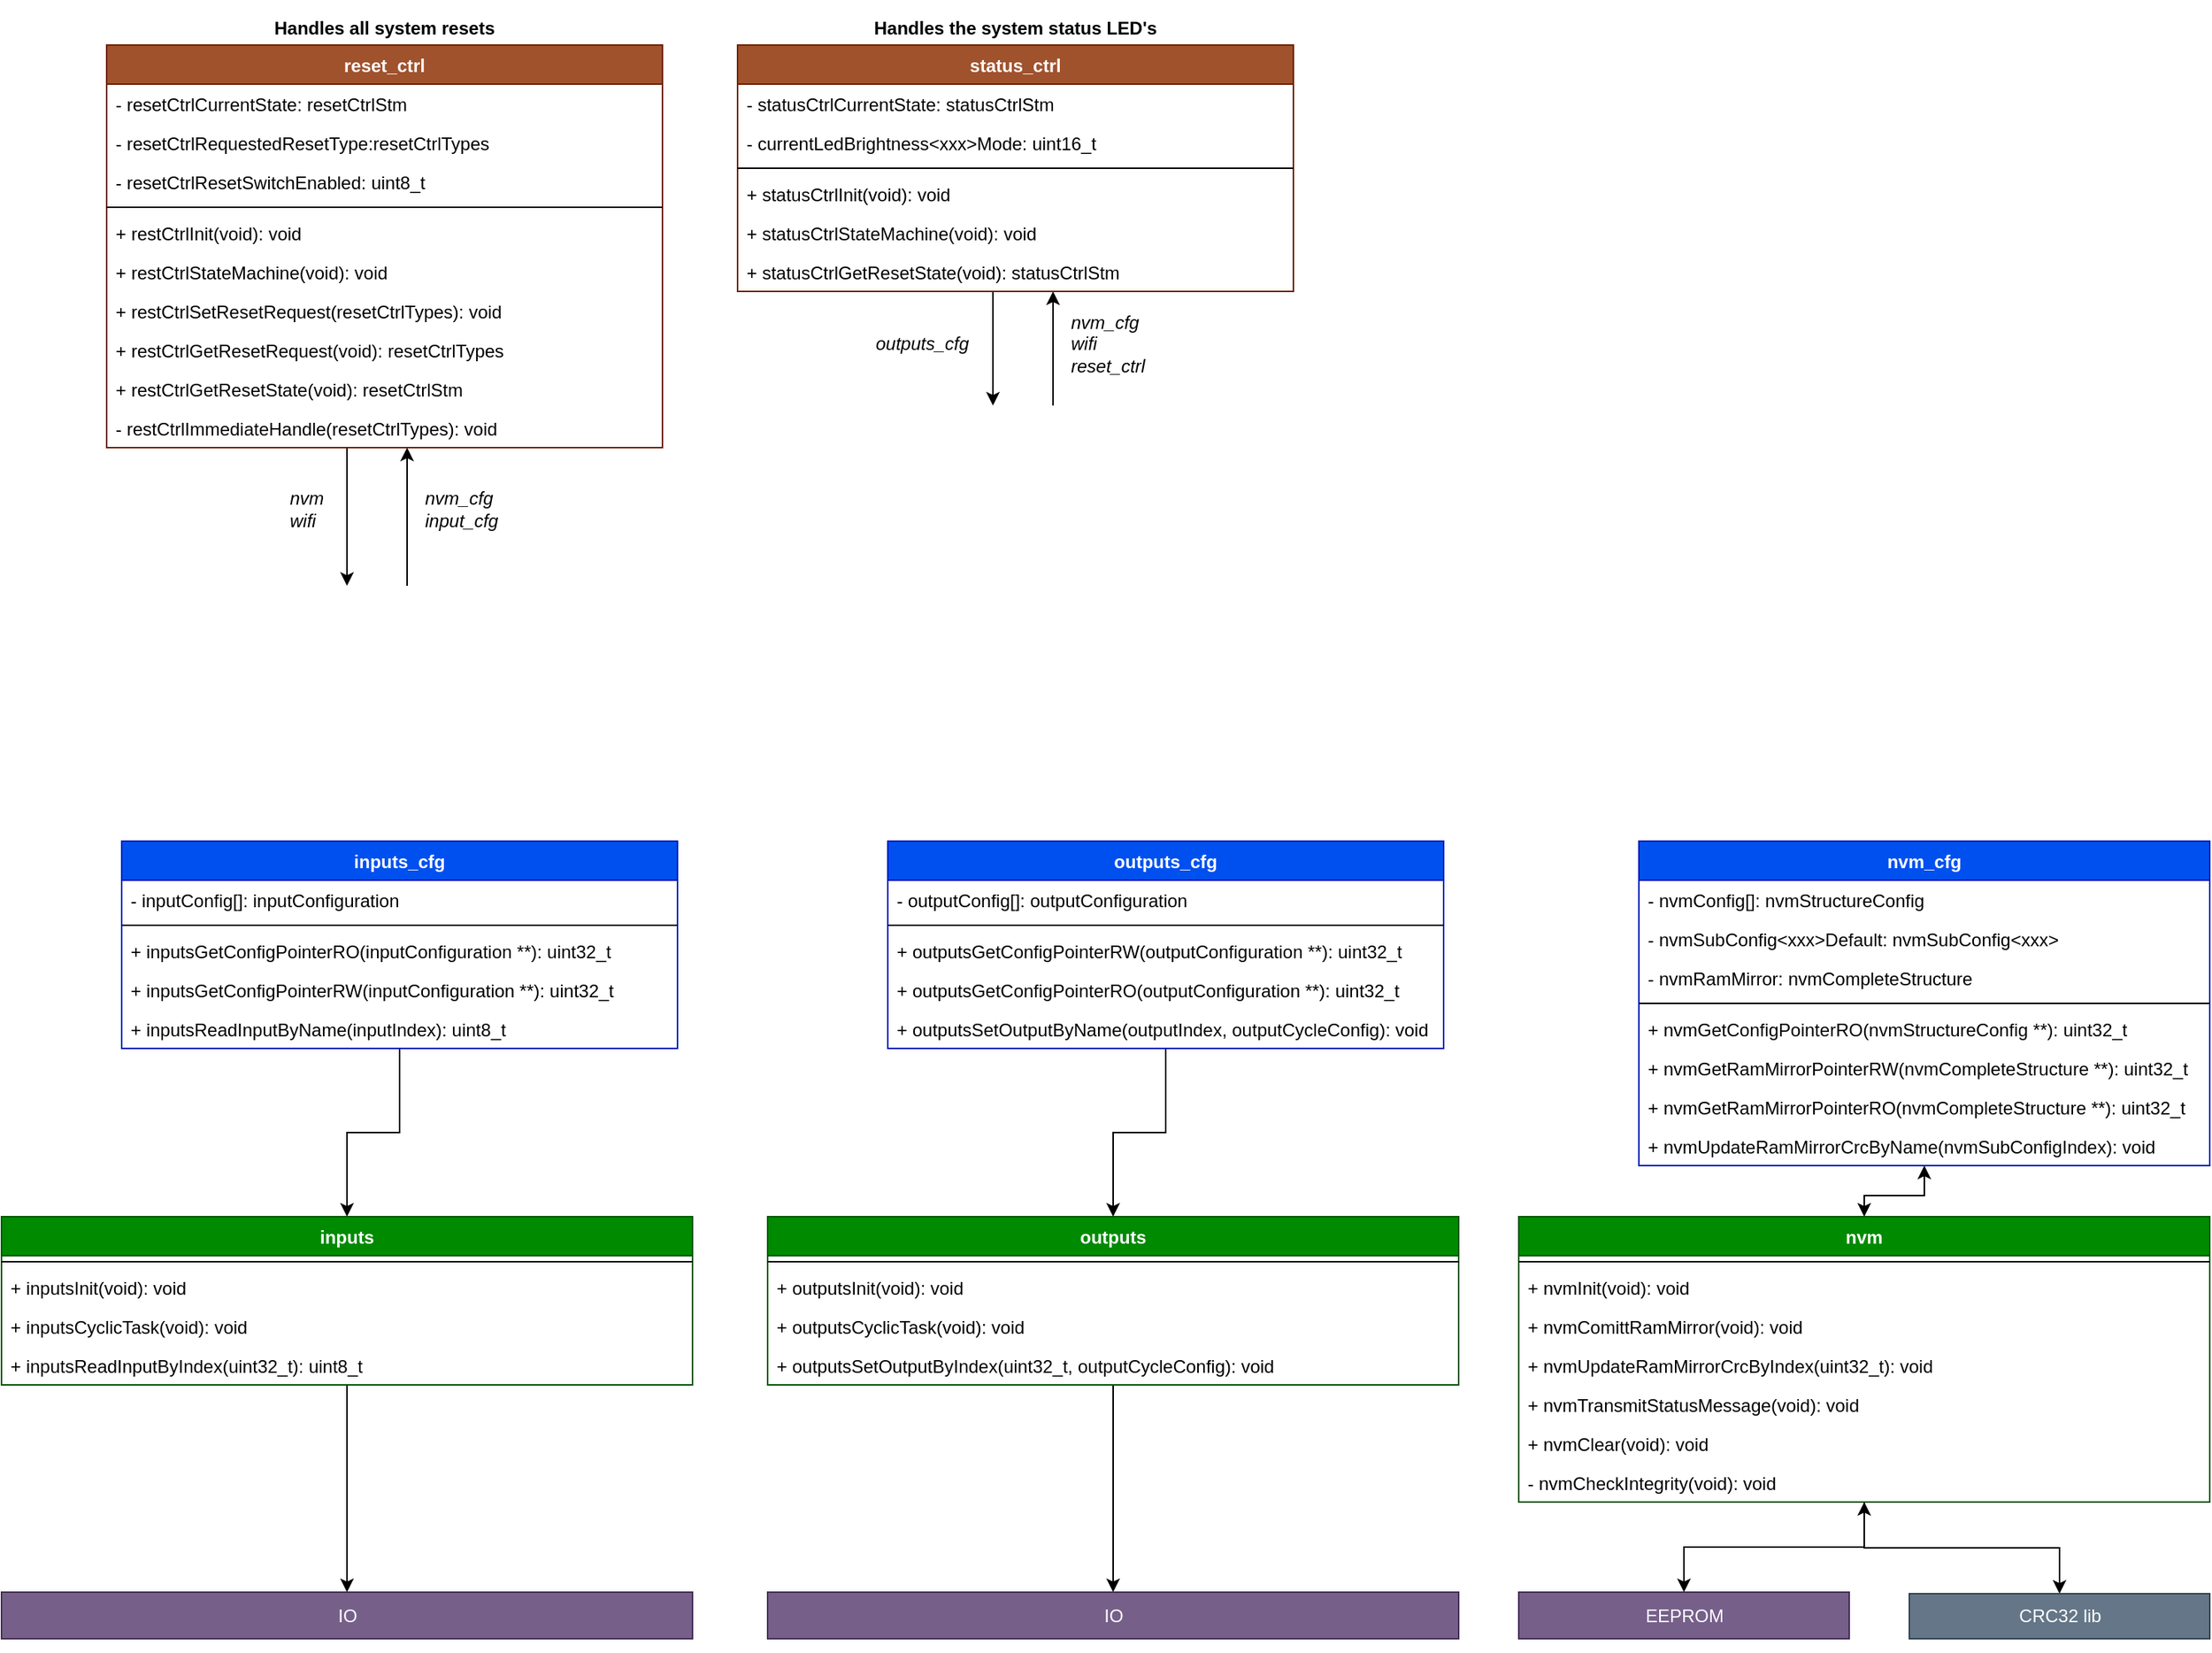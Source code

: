 <mxfile>
    <diagram id="_CVl8sColJwZ4kO43qYV" name="Page-1">
        <mxGraphModel dx="1555" dy="608" grid="1" gridSize="10" guides="1" tooltips="1" connect="1" arrows="1" fold="1" page="1" pageScale="1" pageWidth="1654" pageHeight="1169" math="0" shadow="0">
            <root>
                <mxCell id="0"/>
                <mxCell id="1" parent="0"/>
                <mxCell id="83" style="edgeStyle=orthogonalEdgeStyle;rounded=0;orthogonalLoop=1;jettySize=auto;html=1;startArrow=classic;startFill=1;" parent="1" source="27" target="41" edge="1">
                    <mxGeometry relative="1" as="geometry"/>
                </mxCell>
                <mxCell id="84" style="edgeStyle=orthogonalEdgeStyle;rounded=0;orthogonalLoop=1;jettySize=auto;html=1;startArrow=none;startFill=0;" parent="1" source="27" target="50" edge="1">
                    <mxGeometry relative="1" as="geometry"/>
                </mxCell>
                <mxCell id="27" value="nvm" style="swimlane;fontStyle=1;align=center;verticalAlign=top;childLayout=stackLayout;horizontal=1;startSize=26;horizontalStack=0;resizeParent=1;resizeParentMax=0;resizeLast=0;collapsible=1;marginBottom=0;fillColor=#008a00;strokeColor=#005700;fontColor=#ffffff;" parent="1" vertex="1">
                    <mxGeometry x="1040" y="820" width="460" height="190" as="geometry">
                        <mxRectangle x="120" y="220" width="100" height="26" as="alternateBounds"/>
                    </mxGeometry>
                </mxCell>
                <mxCell id="29" value="" style="line;strokeWidth=1;fillColor=none;align=left;verticalAlign=middle;spacingTop=-1;spacingLeft=3;spacingRight=3;rotatable=0;labelPosition=right;points=[];portConstraint=eastwest;" parent="27" vertex="1">
                    <mxGeometry y="26" width="460" height="8" as="geometry"/>
                </mxCell>
                <object label="+ nvmInit(void): void" id="54">
                    <mxCell style="text;strokeColor=none;fillColor=none;align=left;verticalAlign=top;spacingLeft=4;spacingRight=4;overflow=hidden;rotatable=0;points=[[0,0.5],[1,0.5]];portConstraint=eastwest;" parent="27" vertex="1">
                        <mxGeometry y="34" width="460" height="26" as="geometry"/>
                    </mxCell>
                </object>
                <object label="+ nvmComittRamMirror(void): void" id="53">
                    <mxCell style="text;strokeColor=none;fillColor=none;align=left;verticalAlign=top;spacingLeft=4;spacingRight=4;overflow=hidden;rotatable=0;points=[[0,0.5],[1,0.5]];portConstraint=eastwest;" parent="27" vertex="1">
                        <mxGeometry y="60" width="460" height="26" as="geometry"/>
                    </mxCell>
                </object>
                <object label="+ nvmUpdateRamMirrorCrcByIndex(uint32_t): void" id="30">
                    <mxCell style="text;strokeColor=none;fillColor=none;align=left;verticalAlign=top;spacingLeft=4;spacingRight=4;overflow=hidden;rotatable=0;points=[[0,0.5],[1,0.5]];portConstraint=eastwest;" parent="27" vertex="1">
                        <mxGeometry y="86" width="460" height="26" as="geometry"/>
                    </mxCell>
                </object>
                <object label="+ nvmTransmitStatusMessage(void): void" id="58">
                    <mxCell style="text;strokeColor=none;fillColor=none;align=left;verticalAlign=top;spacingLeft=4;spacingRight=4;overflow=hidden;rotatable=0;points=[[0,0.5],[1,0.5]];portConstraint=eastwest;" parent="27" vertex="1">
                        <mxGeometry y="112" width="460" height="26" as="geometry"/>
                    </mxCell>
                </object>
                <object label="+ nvmClear(void): void" id="99">
                    <mxCell style="text;strokeColor=none;fillColor=none;align=left;verticalAlign=top;spacingLeft=4;spacingRight=4;overflow=hidden;rotatable=0;points=[[0,0.5],[1,0.5]];portConstraint=eastwest;" parent="27" vertex="1">
                        <mxGeometry y="138" width="460" height="26" as="geometry"/>
                    </mxCell>
                </object>
                <object label="- nvmCheckIntegrity(void): void" id="39">
                    <mxCell style="text;strokeColor=none;fillColor=none;align=left;verticalAlign=top;spacingLeft=4;spacingRight=4;overflow=hidden;rotatable=0;points=[[0,0.5],[1,0.5]];portConstraint=eastwest;" parent="27" vertex="1">
                        <mxGeometry y="164" width="460" height="26" as="geometry"/>
                    </mxCell>
                </object>
                <mxCell id="80" style="edgeStyle=orthogonalEdgeStyle;rounded=0;orthogonalLoop=1;jettySize=auto;html=1;startArrow=classic;startFill=1;" parent="1" source="33" target="27" edge="1">
                    <mxGeometry relative="1" as="geometry"/>
                </mxCell>
                <mxCell id="33" value="nvm_cfg" style="swimlane;fontStyle=1;align=center;verticalAlign=top;childLayout=stackLayout;horizontal=1;startSize=26;horizontalStack=0;resizeParent=1;resizeParentMax=0;resizeLast=0;collapsible=1;marginBottom=0;fillColor=#0050ef;strokeColor=#001DBC;fontColor=#ffffff;" parent="1" vertex="1">
                    <mxGeometry x="1120" y="570" width="380" height="216" as="geometry">
                        <mxRectangle x="120" y="220" width="100" height="26" as="alternateBounds"/>
                    </mxGeometry>
                </mxCell>
                <mxCell id="48" value="- nvmConfig[]: nvmStructureConfig " style="text;strokeColor=none;fillColor=none;align=left;verticalAlign=top;spacingLeft=4;spacingRight=4;overflow=hidden;rotatable=0;points=[[0,0.5],[1,0.5]];portConstraint=eastwest;" parent="33" vertex="1">
                    <mxGeometry y="26" width="380" height="26" as="geometry"/>
                </mxCell>
                <mxCell id="49" value="- nvmSubConfig&lt;xxx&gt;Default: nvmSubConfig&lt;xxx&gt;" style="text;strokeColor=none;fillColor=none;align=left;verticalAlign=top;spacingLeft=4;spacingRight=4;overflow=hidden;rotatable=0;points=[[0,0.5],[1,0.5]];portConstraint=eastwest;" parent="33" vertex="1">
                    <mxGeometry y="52" width="380" height="26" as="geometry"/>
                </mxCell>
                <mxCell id="34" value="- nvmRamMirror: nvmCompleteStructure" style="text;strokeColor=none;fillColor=none;align=left;verticalAlign=top;spacingLeft=4;spacingRight=4;overflow=hidden;rotatable=0;points=[[0,0.5],[1,0.5]];portConstraint=eastwest;" parent="33" vertex="1">
                    <mxGeometry y="78" width="380" height="26" as="geometry"/>
                </mxCell>
                <mxCell id="35" value="" style="line;strokeWidth=1;fillColor=none;align=left;verticalAlign=middle;spacingTop=-1;spacingLeft=3;spacingRight=3;rotatable=0;labelPosition=right;points=[];portConstraint=eastwest;" parent="33" vertex="1">
                    <mxGeometry y="104" width="380" height="8" as="geometry"/>
                </mxCell>
                <mxCell id="38" value="+ nvmGetConfigPointerRO(nvmStructureConfig **): uint32_t" style="text;strokeColor=none;fillColor=none;align=left;verticalAlign=top;spacingLeft=4;spacingRight=4;overflow=hidden;rotatable=0;points=[[0,0.5],[1,0.5]];portConstraint=eastwest;" parent="33" vertex="1">
                    <mxGeometry y="112" width="380" height="26" as="geometry"/>
                </mxCell>
                <mxCell id="36" value="+ nvmGetRamMirrorPointerRW(nvmCompleteStructure **): uint32_t " style="text;strokeColor=none;fillColor=none;align=left;verticalAlign=top;spacingLeft=4;spacingRight=4;overflow=hidden;rotatable=0;points=[[0,0.5],[1,0.5]];portConstraint=eastwest;" parent="33" vertex="1">
                    <mxGeometry y="138" width="380" height="26" as="geometry"/>
                </mxCell>
                <mxCell id="37" value="+ nvmGetRamMirrorPointerRO(nvmCompleteStructure **): uint32_t" style="text;strokeColor=none;fillColor=none;align=left;verticalAlign=top;spacingLeft=4;spacingRight=4;overflow=hidden;rotatable=0;points=[[0,0.5],[1,0.5]];portConstraint=eastwest;" parent="33" vertex="1">
                    <mxGeometry y="164" width="380" height="26" as="geometry"/>
                </mxCell>
                <mxCell id="57" value="+ nvmUpdateRamMirrorCrcByName(nvmSubConfigIndex): void" style="text;strokeColor=none;fillColor=none;align=left;verticalAlign=top;spacingLeft=4;spacingRight=4;overflow=hidden;rotatable=0;points=[[0,0.5],[1,0.5]];portConstraint=eastwest;" parent="33" vertex="1">
                    <mxGeometry y="190" width="380" height="26" as="geometry"/>
                </mxCell>
                <mxCell id="41" value="EEPROM" style="html=1;fillColor=#76608a;strokeColor=#432D57;fontColor=#ffffff;" parent="1" vertex="1">
                    <mxGeometry x="1040" y="1070" width="220" height="31" as="geometry"/>
                </mxCell>
                <mxCell id="50" value="CRC32 lib" style="html=1;fillColor=#647687;strokeColor=#314354;fontColor=#ffffff;" parent="1" vertex="1">
                    <mxGeometry x="1300" y="1071" width="200" height="30" as="geometry"/>
                </mxCell>
                <mxCell id="55" style="edgeStyle=orthogonalEdgeStyle;rounded=0;orthogonalLoop=1;jettySize=auto;html=1;exitX=0.5;exitY=1;exitDx=0;exitDy=0;" parent="1" source="41" target="41" edge="1">
                    <mxGeometry relative="1" as="geometry"/>
                </mxCell>
                <mxCell id="78" style="edgeStyle=orthogonalEdgeStyle;rounded=0;orthogonalLoop=1;jettySize=auto;html=1;entryX=0.5;entryY=0;entryDx=0;entryDy=0;" parent="1" source="59" target="75" edge="1">
                    <mxGeometry relative="1" as="geometry"/>
                </mxCell>
                <mxCell id="59" value="outputs" style="swimlane;fontStyle=1;align=center;verticalAlign=top;childLayout=stackLayout;horizontal=1;startSize=26;horizontalStack=0;resizeParent=1;resizeParentMax=0;resizeLast=0;collapsible=1;marginBottom=0;fillColor=#008a00;strokeColor=#005700;fontColor=#ffffff;" parent="1" vertex="1">
                    <mxGeometry x="540" y="820" width="460" height="112" as="geometry">
                        <mxRectangle x="120" y="220" width="100" height="26" as="alternateBounds"/>
                    </mxGeometry>
                </mxCell>
                <mxCell id="60" value="" style="line;strokeWidth=1;fillColor=none;align=left;verticalAlign=middle;spacingTop=-1;spacingLeft=3;spacingRight=3;rotatable=0;labelPosition=right;points=[];portConstraint=eastwest;" parent="59" vertex="1">
                    <mxGeometry y="26" width="460" height="8" as="geometry"/>
                </mxCell>
                <object label="+ outputsInit(void): void" id="65">
                    <mxCell style="text;strokeColor=none;fillColor=none;align=left;verticalAlign=top;spacingLeft=4;spacingRight=4;overflow=hidden;rotatable=0;points=[[0,0.5],[1,0.5]];portConstraint=eastwest;" parent="59" vertex="1">
                        <mxGeometry y="34" width="460" height="26" as="geometry"/>
                    </mxCell>
                </object>
                <object label="+ outputsCyclicTask(void): void" id="64">
                    <mxCell style="text;strokeColor=none;fillColor=none;align=left;verticalAlign=top;spacingLeft=4;spacingRight=4;overflow=hidden;rotatable=0;points=[[0,0.5],[1,0.5]];portConstraint=eastwest;" parent="59" vertex="1">
                        <mxGeometry y="60" width="460" height="26" as="geometry"/>
                    </mxCell>
                </object>
                <object label="+ outputsSetOutputByIndex(uint32_t, outputCycleConfig): void" id="63">
                    <mxCell style="text;strokeColor=none;fillColor=none;align=left;verticalAlign=top;spacingLeft=4;spacingRight=4;overflow=hidden;rotatable=0;points=[[0,0.5],[1,0.5]];portConstraint=eastwest;" parent="59" vertex="1">
                        <mxGeometry y="86" width="460" height="26" as="geometry"/>
                    </mxCell>
                </object>
                <mxCell id="77" style="edgeStyle=orthogonalEdgeStyle;rounded=0;orthogonalLoop=1;jettySize=auto;html=1;entryX=0.5;entryY=0;entryDx=0;entryDy=0;" parent="1" source="66" target="59" edge="1">
                    <mxGeometry relative="1" as="geometry"/>
                </mxCell>
                <mxCell id="66" value="outputs_cfg" style="swimlane;fontStyle=1;align=center;verticalAlign=top;childLayout=stackLayout;horizontal=1;startSize=26;horizontalStack=0;resizeParent=1;resizeParentMax=0;resizeLast=0;collapsible=1;marginBottom=0;fillColor=#0050ef;strokeColor=#001DBC;fontColor=#ffffff;" parent="1" vertex="1">
                    <mxGeometry x="620" y="570" width="370" height="138" as="geometry">
                        <mxRectangle x="120" y="220" width="100" height="26" as="alternateBounds"/>
                    </mxGeometry>
                </mxCell>
                <mxCell id="68" value="- outputConfig[]: outputConfiguration" style="text;strokeColor=none;fillColor=none;align=left;verticalAlign=top;spacingLeft=4;spacingRight=4;overflow=hidden;rotatable=0;points=[[0,0.5],[1,0.5]];portConstraint=eastwest;" parent="66" vertex="1">
                    <mxGeometry y="26" width="370" height="26" as="geometry"/>
                </mxCell>
                <mxCell id="70" value="" style="line;strokeWidth=1;fillColor=none;align=left;verticalAlign=middle;spacingTop=-1;spacingLeft=3;spacingRight=3;rotatable=0;labelPosition=right;points=[];portConstraint=eastwest;" parent="66" vertex="1">
                    <mxGeometry y="52" width="370" height="8" as="geometry"/>
                </mxCell>
                <mxCell id="72" value="+ outputsGetConfigPointerRW(outputConfiguration **): uint32_t " style="text;strokeColor=none;fillColor=none;align=left;verticalAlign=top;spacingLeft=4;spacingRight=4;overflow=hidden;rotatable=0;points=[[0,0.5],[1,0.5]];portConstraint=eastwest;" parent="66" vertex="1">
                    <mxGeometry y="60" width="370" height="26" as="geometry"/>
                </mxCell>
                <mxCell id="71" value="+ outputsGetConfigPointerRO(outputConfiguration **): uint32_t " style="text;strokeColor=none;fillColor=none;align=left;verticalAlign=top;spacingLeft=4;spacingRight=4;overflow=hidden;rotatable=0;points=[[0,0.5],[1,0.5]];portConstraint=eastwest;" parent="66" vertex="1">
                    <mxGeometry y="86" width="370" height="26" as="geometry"/>
                </mxCell>
                <mxCell id="73" value="+ outputsSetOutputByName(outputIndex, outputCycleConfig): void" style="text;strokeColor=none;fillColor=none;align=left;verticalAlign=top;spacingLeft=4;spacingRight=4;overflow=hidden;rotatable=0;points=[[0,0.5],[1,0.5]];portConstraint=eastwest;" parent="66" vertex="1">
                    <mxGeometry y="112" width="370" height="26" as="geometry"/>
                </mxCell>
                <mxCell id="75" value="IO" style="html=1;fillColor=#76608a;strokeColor=#432D57;fontColor=#ffffff;" parent="1" vertex="1">
                    <mxGeometry x="540" y="1070" width="460" height="31" as="geometry"/>
                </mxCell>
                <mxCell id="85" style="edgeStyle=orthogonalEdgeStyle;rounded=0;orthogonalLoop=1;jettySize=auto;html=1;entryX=0.5;entryY=0;entryDx=0;entryDy=0;" parent="1" source="86" target="98" edge="1">
                    <mxGeometry relative="1" as="geometry"/>
                </mxCell>
                <mxCell id="86" value="inputs" style="swimlane;fontStyle=1;align=center;verticalAlign=top;childLayout=stackLayout;horizontal=1;startSize=26;horizontalStack=0;resizeParent=1;resizeParentMax=0;resizeLast=0;collapsible=1;marginBottom=0;fillColor=#008a00;strokeColor=#005700;fontColor=#ffffff;" parent="1" vertex="1">
                    <mxGeometry x="30" y="820" width="460" height="112" as="geometry">
                        <mxRectangle x="120" y="220" width="100" height="26" as="alternateBounds"/>
                    </mxGeometry>
                </mxCell>
                <mxCell id="87" value="" style="line;strokeWidth=1;fillColor=none;align=left;verticalAlign=middle;spacingTop=-1;spacingLeft=3;spacingRight=3;rotatable=0;labelPosition=right;points=[];portConstraint=eastwest;" parent="86" vertex="1">
                    <mxGeometry y="26" width="460" height="8" as="geometry"/>
                </mxCell>
                <object label="+ inputsInit(void): void" id="88">
                    <mxCell style="text;strokeColor=none;fillColor=none;align=left;verticalAlign=top;spacingLeft=4;spacingRight=4;overflow=hidden;rotatable=0;points=[[0,0.5],[1,0.5]];portConstraint=eastwest;" parent="86" vertex="1">
                        <mxGeometry y="34" width="460" height="26" as="geometry"/>
                    </mxCell>
                </object>
                <object label="+ inputsCyclicTask(void): void" id="89">
                    <mxCell style="text;strokeColor=none;fillColor=none;align=left;verticalAlign=top;spacingLeft=4;spacingRight=4;overflow=hidden;rotatable=0;points=[[0,0.5],[1,0.5]];portConstraint=eastwest;" parent="86" vertex="1">
                        <mxGeometry y="60" width="460" height="26" as="geometry"/>
                    </mxCell>
                </object>
                <object label="+ inputsReadInputByIndex(uint32_t): uint8_t " id="90">
                    <mxCell style="text;strokeColor=none;fillColor=none;align=left;verticalAlign=top;spacingLeft=4;spacingRight=4;overflow=hidden;rotatable=0;points=[[0,0.5],[1,0.5]];portConstraint=eastwest;" parent="86" vertex="1">
                        <mxGeometry y="86" width="460" height="26" as="geometry"/>
                    </mxCell>
                </object>
                <mxCell id="91" style="edgeStyle=orthogonalEdgeStyle;rounded=0;orthogonalLoop=1;jettySize=auto;html=1;entryX=0.5;entryY=0;entryDx=0;entryDy=0;" parent="1" source="92" target="86" edge="1">
                    <mxGeometry relative="1" as="geometry"/>
                </mxCell>
                <mxCell id="92" value="inputs_cfg" style="swimlane;fontStyle=1;align=center;verticalAlign=top;childLayout=stackLayout;horizontal=1;startSize=26;horizontalStack=0;resizeParent=1;resizeParentMax=0;resizeLast=0;collapsible=1;marginBottom=0;fillColor=#0050ef;strokeColor=#001DBC;fontColor=#ffffff;" parent="1" vertex="1">
                    <mxGeometry x="110" y="570" width="370" height="138" as="geometry">
                        <mxRectangle x="120" y="220" width="100" height="26" as="alternateBounds"/>
                    </mxGeometry>
                </mxCell>
                <mxCell id="93" value="- inputConfig[]: inputConfiguration" style="text;strokeColor=none;fillColor=none;align=left;verticalAlign=top;spacingLeft=4;spacingRight=4;overflow=hidden;rotatable=0;points=[[0,0.5],[1,0.5]];portConstraint=eastwest;" parent="92" vertex="1">
                    <mxGeometry y="26" width="370" height="26" as="geometry"/>
                </mxCell>
                <mxCell id="94" value="" style="line;strokeWidth=1;fillColor=none;align=left;verticalAlign=middle;spacingTop=-1;spacingLeft=3;spacingRight=3;rotatable=0;labelPosition=right;points=[];portConstraint=eastwest;" parent="92" vertex="1">
                    <mxGeometry y="52" width="370" height="8" as="geometry"/>
                </mxCell>
                <mxCell id="95" value="+ inputsGetConfigPointerRO(inputConfiguration **): uint32_t " style="text;strokeColor=none;fillColor=none;align=left;verticalAlign=top;spacingLeft=4;spacingRight=4;overflow=hidden;rotatable=0;points=[[0,0.5],[1,0.5]];portConstraint=eastwest;" parent="92" vertex="1">
                    <mxGeometry y="60" width="370" height="26" as="geometry"/>
                </mxCell>
                <mxCell id="96" value="+ inputsGetConfigPointerRW(inputConfiguration **): uint32_t" style="text;strokeColor=none;fillColor=none;align=left;verticalAlign=top;spacingLeft=4;spacingRight=4;overflow=hidden;rotatable=0;points=[[0,0.5],[1,0.5]];portConstraint=eastwest;" parent="92" vertex="1">
                    <mxGeometry y="86" width="370" height="26" as="geometry"/>
                </mxCell>
                <mxCell id="97" value="+ inputsReadInputByName(inputIndex): uint8_t" style="text;strokeColor=none;fillColor=none;align=left;verticalAlign=top;spacingLeft=4;spacingRight=4;overflow=hidden;rotatable=0;points=[[0,0.5],[1,0.5]];portConstraint=eastwest;" parent="92" vertex="1">
                    <mxGeometry y="112" width="370" height="26" as="geometry"/>
                </mxCell>
                <mxCell id="98" value="IO" style="html=1;fillColor=#76608a;strokeColor=#432D57;fontColor=#ffffff;" parent="1" vertex="1">
                    <mxGeometry x="30" y="1070" width="460" height="31" as="geometry"/>
                </mxCell>
                <mxCell id="124" style="edgeStyle=orthogonalEdgeStyle;rounded=0;orthogonalLoop=1;jettySize=auto;html=1;startArrow=none;startFill=0;" parent="1" source="100" edge="1">
                    <mxGeometry relative="1" as="geometry">
                        <mxPoint x="260" y="400" as="targetPoint"/>
                        <Array as="points">
                            <mxPoint x="260" y="390"/>
                        </Array>
                    </mxGeometry>
                </mxCell>
                <mxCell id="126" style="edgeStyle=orthogonalEdgeStyle;rounded=0;orthogonalLoop=1;jettySize=auto;html=1;startArrow=classic;startFill=1;endArrow=none;endFill=0;" parent="1" source="100" edge="1">
                    <mxGeometry relative="1" as="geometry">
                        <mxPoint x="300" y="400" as="targetPoint"/>
                        <Array as="points">
                            <mxPoint x="300" y="390"/>
                        </Array>
                    </mxGeometry>
                </mxCell>
                <mxCell id="100" value="reset_ctrl" style="swimlane;fontStyle=1;align=center;verticalAlign=top;childLayout=stackLayout;horizontal=1;startSize=26;horizontalStack=0;resizeParent=1;resizeParentMax=0;resizeLast=0;collapsible=1;marginBottom=0;fillColor=#a0522d;strokeColor=#6D1F00;fontColor=#ffffff;" parent="1" vertex="1">
                    <mxGeometry x="100" y="40" width="370" height="268" as="geometry">
                        <mxRectangle x="100" y="40" width="100" height="26" as="alternateBounds"/>
                    </mxGeometry>
                </mxCell>
                <mxCell id="101" value="- resetCtrlCurrentState: resetCtrlStm" style="text;strokeColor=none;fillColor=none;align=left;verticalAlign=top;spacingLeft=4;spacingRight=4;overflow=hidden;rotatable=0;points=[[0,0.5],[1,0.5]];portConstraint=eastwest;" parent="100" vertex="1">
                    <mxGeometry y="26" width="370" height="26" as="geometry"/>
                </mxCell>
                <mxCell id="112" value="- resetCtrlRequestedResetType:resetCtrlTypes" style="text;strokeColor=none;fillColor=none;align=left;verticalAlign=top;spacingLeft=4;spacingRight=4;overflow=hidden;rotatable=0;points=[[0,0.5],[1,0.5]];portConstraint=eastwest;" parent="100" vertex="1">
                    <mxGeometry y="52" width="370" height="26" as="geometry"/>
                </mxCell>
                <mxCell id="113" value="- resetCtrlResetSwitchEnabled: uint8_t " style="text;strokeColor=none;fillColor=none;align=left;verticalAlign=top;spacingLeft=4;spacingRight=4;overflow=hidden;rotatable=0;points=[[0,0.5],[1,0.5]];portConstraint=eastwest;" parent="100" vertex="1">
                    <mxGeometry y="78" width="370" height="26" as="geometry"/>
                </mxCell>
                <mxCell id="102" value="" style="line;strokeWidth=1;fillColor=none;align=left;verticalAlign=middle;spacingTop=-1;spacingLeft=3;spacingRight=3;rotatable=0;labelPosition=right;points=[];portConstraint=eastwest;" parent="100" vertex="1">
                    <mxGeometry y="104" width="370" height="8" as="geometry"/>
                </mxCell>
                <mxCell id="104" value="+ restCtrlInit(void): void" style="text;strokeColor=none;fillColor=none;align=left;verticalAlign=top;spacingLeft=4;spacingRight=4;overflow=hidden;rotatable=0;points=[[0,0.5],[1,0.5]];portConstraint=eastwest;" parent="100" vertex="1">
                    <mxGeometry y="112" width="370" height="26" as="geometry"/>
                </mxCell>
                <mxCell id="105" value="+ restCtrlStateMachine(void): void" style="text;strokeColor=none;fillColor=none;align=left;verticalAlign=top;spacingLeft=4;spacingRight=4;overflow=hidden;rotatable=0;points=[[0,0.5],[1,0.5]];portConstraint=eastwest;" parent="100" vertex="1">
                    <mxGeometry y="138" width="370" height="26" as="geometry"/>
                </mxCell>
                <mxCell id="103" value="+ restCtrlSetResetRequest(resetCtrlTypes): void" style="text;strokeColor=none;fillColor=none;align=left;verticalAlign=top;spacingLeft=4;spacingRight=4;overflow=hidden;rotatable=0;points=[[0,0.5],[1,0.5]];portConstraint=eastwest;" parent="100" vertex="1">
                    <mxGeometry y="164" width="370" height="26" as="geometry"/>
                </mxCell>
                <mxCell id="114" value="+ restCtrlGetResetRequest(void): resetCtrlTypes" style="text;strokeColor=none;fillColor=none;align=left;verticalAlign=top;spacingLeft=4;spacingRight=4;overflow=hidden;rotatable=0;points=[[0,0.5],[1,0.5]];portConstraint=eastwest;" parent="100" vertex="1">
                    <mxGeometry y="190" width="370" height="26" as="geometry"/>
                </mxCell>
                <mxCell id="116" value="+ restCtrlGetResetState(void): resetCtrlStm" style="text;strokeColor=none;fillColor=none;align=left;verticalAlign=top;spacingLeft=4;spacingRight=4;overflow=hidden;rotatable=0;points=[[0,0.5],[1,0.5]];portConstraint=eastwest;" parent="100" vertex="1">
                    <mxGeometry y="216" width="370" height="26" as="geometry"/>
                </mxCell>
                <mxCell id="115" value="- restCtrlImmediateHandle(resetCtrlTypes): void" style="text;strokeColor=none;fillColor=none;align=left;verticalAlign=top;spacingLeft=4;spacingRight=4;overflow=hidden;rotatable=0;points=[[0,0.5],[1,0.5]];portConstraint=eastwest;" parent="100" vertex="1">
                    <mxGeometry y="242" width="370" height="26" as="geometry"/>
                </mxCell>
                <mxCell id="128" style="edgeStyle=orthogonalEdgeStyle;rounded=0;orthogonalLoop=1;jettySize=auto;html=1;startArrow=none;startFill=0;endArrow=classic;endFill=1;fontColor=#0000FF;" parent="1" source="106" edge="1">
                    <mxGeometry relative="1" as="geometry">
                        <mxPoint x="690" y="280" as="targetPoint"/>
                        <Array as="points">
                            <mxPoint x="690" y="280"/>
                        </Array>
                    </mxGeometry>
                </mxCell>
                <mxCell id="129" style="edgeStyle=orthogonalEdgeStyle;rounded=0;orthogonalLoop=1;jettySize=auto;html=1;startArrow=classic;startFill=1;endArrow=none;endFill=0;fontColor=#0000FF;" parent="1" source="106" edge="1">
                    <mxGeometry relative="1" as="geometry">
                        <mxPoint x="730" y="280" as="targetPoint"/>
                        <Array as="points">
                            <mxPoint x="730" y="280"/>
                        </Array>
                    </mxGeometry>
                </mxCell>
                <mxCell id="106" value="status_ctrl" style="swimlane;fontStyle=1;align=center;verticalAlign=top;childLayout=stackLayout;horizontal=1;startSize=26;horizontalStack=0;resizeParent=1;resizeParentMax=0;resizeLast=0;collapsible=1;marginBottom=0;fillColor=#a0522d;strokeColor=#6D1F00;fontColor=#ffffff;" parent="1" vertex="1">
                    <mxGeometry x="520" y="40" width="370" height="164" as="geometry">
                        <mxRectangle x="120" y="220" width="100" height="26" as="alternateBounds"/>
                    </mxGeometry>
                </mxCell>
                <mxCell id="107" value="- statusCtrlCurrentState: statusCtrlStm " style="text;strokeColor=none;fillColor=none;align=left;verticalAlign=top;spacingLeft=4;spacingRight=4;overflow=hidden;rotatable=0;points=[[0,0.5],[1,0.5]];portConstraint=eastwest;" parent="106" vertex="1">
                    <mxGeometry y="26" width="370" height="26" as="geometry"/>
                </mxCell>
                <mxCell id="117" value="- currentLedBrightness&lt;xxx&gt;Mode: uint16_t " style="text;strokeColor=none;fillColor=none;align=left;verticalAlign=top;spacingLeft=4;spacingRight=4;overflow=hidden;rotatable=0;points=[[0,0.5],[1,0.5]];portConstraint=eastwest;" parent="106" vertex="1">
                    <mxGeometry y="52" width="370" height="26" as="geometry"/>
                </mxCell>
                <mxCell id="108" value="" style="line;strokeWidth=1;fillColor=none;align=left;verticalAlign=middle;spacingTop=-1;spacingLeft=3;spacingRight=3;rotatable=0;labelPosition=right;points=[];portConstraint=eastwest;" parent="106" vertex="1">
                    <mxGeometry y="78" width="370" height="8" as="geometry"/>
                </mxCell>
                <mxCell id="109" value="+ statusCtrlInit(void): void" style="text;strokeColor=none;fillColor=none;align=left;verticalAlign=top;spacingLeft=4;spacingRight=4;overflow=hidden;rotatable=0;points=[[0,0.5],[1,0.5]];portConstraint=eastwest;" parent="106" vertex="1">
                    <mxGeometry y="86" width="370" height="26" as="geometry"/>
                </mxCell>
                <mxCell id="110" value="+ statusCtrlStateMachine(void): void" style="text;strokeColor=none;fillColor=none;align=left;verticalAlign=top;spacingLeft=4;spacingRight=4;overflow=hidden;rotatable=0;points=[[0,0.5],[1,0.5]];portConstraint=eastwest;" parent="106" vertex="1">
                    <mxGeometry y="112" width="370" height="26" as="geometry"/>
                </mxCell>
                <mxCell id="111" value="+ statusCtrlGetResetState(void): statusCtrlStm" style="text;strokeColor=none;fillColor=none;align=left;verticalAlign=top;spacingLeft=4;spacingRight=4;overflow=hidden;rotatable=0;points=[[0,0.5],[1,0.5]];portConstraint=eastwest;" parent="106" vertex="1">
                    <mxGeometry y="138" width="370" height="26" as="geometry"/>
                </mxCell>
                <mxCell id="119" value="nvm_cfg&lt;br&gt;input_cfg" style="text;html=1;strokeColor=none;fillColor=none;align=left;verticalAlign=middle;whiteSpace=wrap;rounded=0;fontStyle=2" parent="1" vertex="1">
                    <mxGeometry x="310" y="330" width="80" height="38" as="geometry"/>
                </mxCell>
                <mxCell id="121" value="nvm_cfg&lt;br&gt;wifi&lt;br&gt;reset_ctrl" style="text;html=1;strokeColor=none;fillColor=none;align=left;verticalAlign=middle;whiteSpace=wrap;rounded=0;fontStyle=2" parent="1" vertex="1">
                    <mxGeometry x="740" y="210" width="80" height="58" as="geometry"/>
                </mxCell>
                <mxCell id="127" value="nvm&lt;br&gt;wifi" style="text;html=1;strokeColor=none;fillColor=none;align=left;verticalAlign=middle;whiteSpace=wrap;rounded=0;fontStyle=2" parent="1" vertex="1">
                    <mxGeometry x="220" y="320" width="50" height="58" as="geometry"/>
                </mxCell>
                <mxCell id="130" value="outputs_cfg" style="text;html=1;strokeColor=none;fillColor=none;align=left;verticalAlign=middle;whiteSpace=wrap;rounded=0;fontStyle=2" parent="1" vertex="1">
                    <mxGeometry x="610" y="210" width="80" height="58" as="geometry"/>
                </mxCell>
                <mxCell id="131" value="&lt;span style=&quot;font-style: normal&quot;&gt;Handles all system resets&lt;/span&gt;" style="text;html=1;strokeColor=none;fillColor=none;align=center;verticalAlign=middle;whiteSpace=wrap;rounded=0;fontStyle=3" parent="1" vertex="1">
                    <mxGeometry x="100" y="10" width="370" height="38" as="geometry"/>
                </mxCell>
                <mxCell id="132" value="&lt;span style=&quot;font-style: normal&quot;&gt;Handles the system status LED's&lt;/span&gt;" style="text;html=1;strokeColor=none;fillColor=none;align=center;verticalAlign=middle;whiteSpace=wrap;rounded=0;fontStyle=3" parent="1" vertex="1">
                    <mxGeometry x="520" y="10" width="370" height="38" as="geometry"/>
                </mxCell>
            </root>
        </mxGraphModel>
    </diagram>
</mxfile>